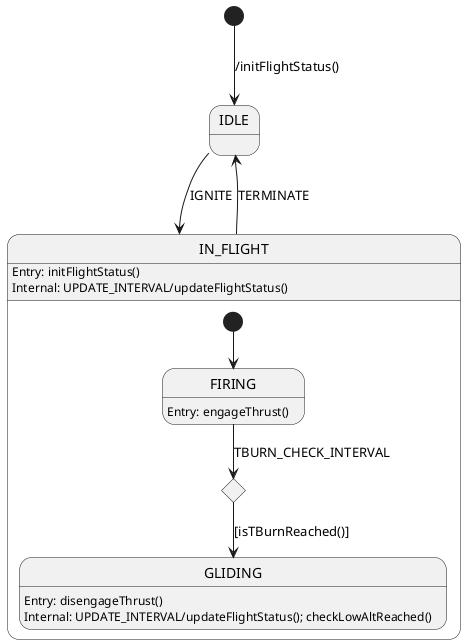 @startuml

[*] --> IDLE:  /initFlightStatus()

state IDLE {
}

state IN_FLIGHT {
    [*] --> FIRING
    IN_FLIGHT:Entry: initFlightStatus()
    'FIXME consolidate this and the TBURN interval
    IN_FLIGHT:Internal: UPDATE_INTERVAL/updateFlightStatus()

    state FIRING {
        FIRING:Entry: engageThrust()
    }
    state GLIDING {
        GLIDING:Entry: disengageThrust()
        GLIDING:Internal: UPDATE_INTERVAL/updateFlightStatus(); checkLowAltReached()
    }
    'NOTE this should probably be replaced by an event
    'but we wanted to play with conditions here
    state tBurnCheck <<choice>>
    FIRING --> tBurnCheck: TBURN_CHECK_INTERVAL
    tBurnCheck --> GLIDING: [isTBurnReached()]

}

IDLE --> IN_FLIGHT: IGNITE
IN_FLIGHT --> IDLE: TERMINATE

@enduml
